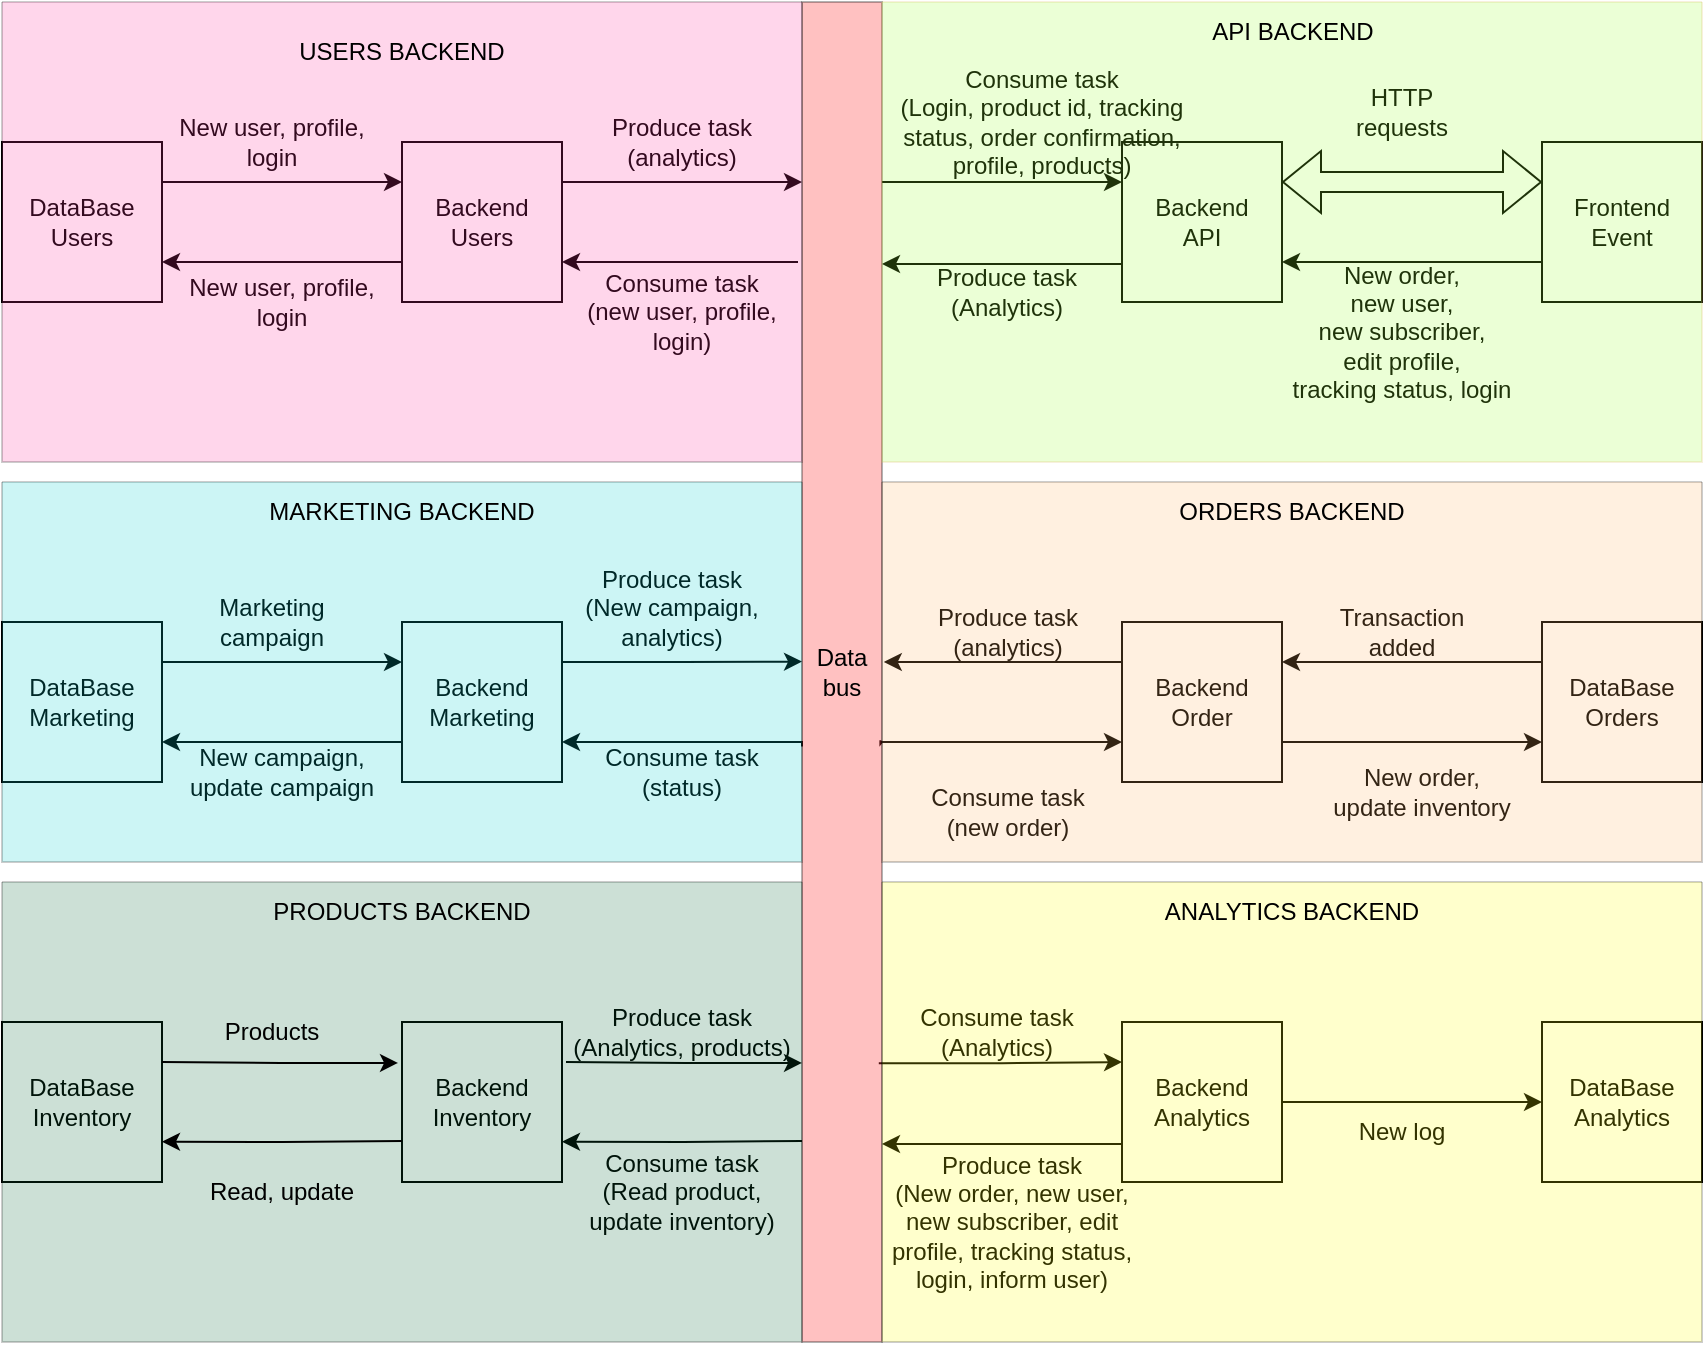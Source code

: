 <mxfile version="21.6.8" type="device">
  <diagram name="Page-1" id="HIv2RbXX2wUQeGfraSKq">
    <mxGraphModel dx="600" dy="323" grid="1" gridSize="10" guides="1" tooltips="1" connect="1" arrows="1" fold="1" page="1" pageScale="1" pageWidth="850" pageHeight="1100" math="0" shadow="0">
      <root>
        <mxCell id="0" />
        <mxCell id="1" parent="0" />
        <mxCell id="87kDc83F3q97JKyXB-DU-6" style="edgeStyle=orthogonalEdgeStyle;rounded=0;orthogonalLoop=1;jettySize=auto;html=1;exitX=0;exitY=0.75;exitDx=0;exitDy=0;entryX=1;entryY=0.75;entryDx=0;entryDy=0;" parent="1" source="LRiBhbT0EeIUl40xavuv-1" target="LRiBhbT0EeIUl40xavuv-2" edge="1">
          <mxGeometry relative="1" as="geometry" />
        </mxCell>
        <mxCell id="LRiBhbT0EeIUl40xavuv-1" value="&lt;div&gt;Frontend&lt;/div&gt;&lt;div&gt;Event&lt;br&gt;&lt;/div&gt;" style="whiteSpace=wrap;html=1;aspect=fixed;" parent="1" vertex="1">
          <mxGeometry x="770" y="80" width="80" height="80" as="geometry" />
        </mxCell>
        <mxCell id="87kDc83F3q97JKyXB-DU-7" style="edgeStyle=orthogonalEdgeStyle;rounded=0;orthogonalLoop=1;jettySize=auto;html=1;exitX=0;exitY=0.75;exitDx=0;exitDy=0;" parent="1" source="LRiBhbT0EeIUl40xavuv-2" edge="1">
          <mxGeometry relative="1" as="geometry">
            <mxPoint x="440" y="141" as="targetPoint" />
            <Array as="points">
              <mxPoint x="440" y="141" />
            </Array>
          </mxGeometry>
        </mxCell>
        <mxCell id="LRiBhbT0EeIUl40xavuv-2" value="&lt;div&gt;Backend&lt;/div&gt;&lt;div&gt;API&lt;br&gt;&lt;/div&gt;" style="whiteSpace=wrap;html=1;aspect=fixed;" parent="1" vertex="1">
          <mxGeometry x="560" y="80" width="80" height="80" as="geometry" />
        </mxCell>
        <mxCell id="LRiBhbT0EeIUl40xavuv-59" style="edgeStyle=orthogonalEdgeStyle;rounded=0;orthogonalLoop=1;jettySize=auto;html=1;entryX=0;entryY=0.25;entryDx=0;entryDy=0;exitX=0.792;exitY=0.04;exitDx=0;exitDy=0;exitPerimeter=0;" parent="1" source="LRiBhbT0EeIUl40xavuv-4" target="LRiBhbT0EeIUl40xavuv-55" edge="1">
          <mxGeometry relative="1" as="geometry">
            <Array as="points" />
            <mxPoint x="500" y="680" as="sourcePoint" />
          </mxGeometry>
        </mxCell>
        <mxCell id="87kDc83F3q97JKyXB-DU-3" style="edgeStyle=orthogonalEdgeStyle;rounded=0;orthogonalLoop=1;jettySize=auto;html=1;" parent="1" edge="1">
          <mxGeometry relative="1" as="geometry">
            <Array as="points">
              <mxPoint x="398" y="140" />
              <mxPoint x="280" y="140" />
            </Array>
            <mxPoint x="398" y="140" as="sourcePoint" />
            <mxPoint x="280" y="140" as="targetPoint" />
          </mxGeometry>
        </mxCell>
        <mxCell id="87kDc83F3q97JKyXB-DU-8" style="edgeStyle=orthogonalEdgeStyle;rounded=0;orthogonalLoop=1;jettySize=auto;html=1;exitX=0;exitY=1;exitDx=0;exitDy=0;entryX=0;entryY=0.25;entryDx=0;entryDy=0;" parent="1" source="LRiBhbT0EeIUl40xavuv-42" target="LRiBhbT0EeIUl40xavuv-2" edge="1">
          <mxGeometry relative="1" as="geometry">
            <Array as="points">
              <mxPoint x="530" y="100" />
              <mxPoint x="530" y="100" />
            </Array>
          </mxGeometry>
        </mxCell>
        <mxCell id="87kDc83F3q97JKyXB-DU-10" style="edgeStyle=orthogonalEdgeStyle;rounded=0;orthogonalLoop=1;jettySize=auto;html=1;exitX=0.551;exitY=0.02;exitDx=0;exitDy=0;entryX=0;entryY=0.75;entryDx=0;entryDy=0;exitPerimeter=0;" parent="1" source="LRiBhbT0EeIUl40xavuv-4" target="LRiBhbT0EeIUl40xavuv-8" edge="1">
          <mxGeometry relative="1" as="geometry">
            <Array as="points">
              <mxPoint x="439" y="381" />
              <mxPoint x="440" y="381" />
              <mxPoint x="440" y="380" />
            </Array>
          </mxGeometry>
        </mxCell>
        <mxCell id="87kDc83F3q97JKyXB-DU-16" style="edgeStyle=orthogonalEdgeStyle;rounded=0;orthogonalLoop=1;jettySize=auto;html=1;exitX=0.638;exitY=1;exitDx=0;exitDy=0;entryX=1;entryY=0.75;entryDx=0;entryDy=0;exitPerimeter=0;" parent="1" target="LRiBhbT0EeIUl40xavuv-54" edge="1">
          <mxGeometry relative="1" as="geometry">
            <Array as="points">
              <mxPoint x="400" y="380" />
            </Array>
            <mxPoint x="400" y="382.3" as="sourcePoint" />
          </mxGeometry>
        </mxCell>
        <mxCell id="87kDc83F3q97JKyXB-DU-20" style="edgeStyle=orthogonalEdgeStyle;rounded=0;orthogonalLoop=1;jettySize=auto;html=1;exitX=0.823;exitY=-0.05;exitDx=0;exitDy=0;entryX=0;entryY=0.25;entryDx=0;entryDy=0;exitPerimeter=0;" parent="1" edge="1">
          <mxGeometry relative="1" as="geometry">
            <mxPoint x="282" y="540" as="sourcePoint" />
            <mxPoint x="400" y="540.45" as="targetPoint" />
          </mxGeometry>
        </mxCell>
        <mxCell id="LRiBhbT0EeIUl40xavuv-4" value="Data bus" style="rounded=0;whiteSpace=wrap;html=1;gradientColor=none;fillColor=#FF3333;opacity=30;direction=south;" parent="1" vertex="1">
          <mxGeometry x="400" y="10" width="40" height="670" as="geometry" />
        </mxCell>
        <mxCell id="LRiBhbT0EeIUl40xavuv-6" value="&lt;div&gt;Produce task&lt;br&gt;(New order, new user,&lt;div&gt;new subscriber, edit profile, tracking status, login, inform user)&lt;/div&gt;&lt;/div&gt;" style="text;html=1;strokeColor=none;fillColor=none;align=center;verticalAlign=middle;whiteSpace=wrap;rounded=0;" parent="1" vertex="1">
          <mxGeometry x="440" y="580" width="130" height="80" as="geometry" />
        </mxCell>
        <mxCell id="87kDc83F3q97JKyXB-DU-9" style="edgeStyle=orthogonalEdgeStyle;rounded=0;orthogonalLoop=1;jettySize=auto;html=1;exitX=0;exitY=0.25;exitDx=0;exitDy=0;entryX=0.494;entryY=-0.022;entryDx=0;entryDy=0;entryPerimeter=0;" parent="1" source="LRiBhbT0EeIUl40xavuv-8" target="LRiBhbT0EeIUl40xavuv-4" edge="1">
          <mxGeometry relative="1" as="geometry">
            <Array as="points">
              <mxPoint x="441" y="340" />
            </Array>
          </mxGeometry>
        </mxCell>
        <mxCell id="87kDc83F3q97JKyXB-DU-11" style="edgeStyle=orthogonalEdgeStyle;rounded=0;orthogonalLoop=1;jettySize=auto;html=1;exitX=1;exitY=0.75;exitDx=0;exitDy=0;entryX=0;entryY=0.75;entryDx=0;entryDy=0;" parent="1" source="LRiBhbT0EeIUl40xavuv-8" target="LRiBhbT0EeIUl40xavuv-31" edge="1">
          <mxGeometry relative="1" as="geometry" />
        </mxCell>
        <mxCell id="LRiBhbT0EeIUl40xavuv-8" value="&lt;div&gt;Backend&lt;/div&gt;&lt;div&gt;Order&lt;/div&gt;" style="whiteSpace=wrap;html=1;aspect=fixed;" parent="1" vertex="1">
          <mxGeometry x="560" y="320" width="80" height="80" as="geometry" />
        </mxCell>
        <mxCell id="LRiBhbT0EeIUl40xavuv-9" value="&lt;div&gt;New order,&lt;/div&gt;&lt;div&gt;new user,&lt;/div&gt;&lt;div&gt;new subscriber,&lt;br&gt;&lt;/div&gt;&lt;div&gt;edit profile,&lt;/div&gt;&lt;div&gt;tracking status, login&lt;/div&gt;" style="text;html=1;strokeColor=none;fillColor=none;align=center;verticalAlign=middle;whiteSpace=wrap;rounded=0;" parent="1" vertex="1">
          <mxGeometry x="640" y="140" width="120" height="70" as="geometry" />
        </mxCell>
        <mxCell id="LRiBhbT0EeIUl40xavuv-12" value="HTTP requests" style="text;html=1;strokeColor=none;fillColor=none;align=center;verticalAlign=middle;whiteSpace=wrap;rounded=0;" parent="1" vertex="1">
          <mxGeometry x="670" y="50" width="60" height="30" as="geometry" />
        </mxCell>
        <mxCell id="LRiBhbT0EeIUl40xavuv-15" value="&lt;div&gt;Consume task&lt;/div&gt;&lt;div&gt;(new order)&lt;br&gt;&lt;/div&gt;" style="text;html=1;strokeColor=none;fillColor=none;align=center;verticalAlign=middle;whiteSpace=wrap;rounded=0;" parent="1" vertex="1">
          <mxGeometry x="462.5" y="400" width="80" height="30" as="geometry" />
        </mxCell>
        <mxCell id="LRiBhbT0EeIUl40xavuv-19" value="&lt;div&gt;New order,&lt;/div&gt;&lt;div&gt;update inventory&lt;br&gt;&lt;/div&gt;" style="text;html=1;strokeColor=none;fillColor=none;align=center;verticalAlign=middle;whiteSpace=wrap;rounded=0;" parent="1" vertex="1">
          <mxGeometry x="660" y="390" width="100" height="30" as="geometry" />
        </mxCell>
        <mxCell id="LRiBhbT0EeIUl40xavuv-20" value="&lt;div&gt;Produce task&lt;br&gt;&lt;/div&gt;&lt;div&gt;(analytics)&lt;br&gt;&lt;/div&gt;" style="text;html=1;strokeColor=none;fillColor=none;align=center;verticalAlign=middle;whiteSpace=wrap;rounded=0;" parent="1" vertex="1">
          <mxGeometry x="462.5" y="310" width="80" height="30" as="geometry" />
        </mxCell>
        <mxCell id="87kDc83F3q97JKyXB-DU-12" style="edgeStyle=orthogonalEdgeStyle;rounded=0;orthogonalLoop=1;jettySize=auto;html=1;exitX=0;exitY=0.25;exitDx=0;exitDy=0;entryX=1;entryY=0.25;entryDx=0;entryDy=0;" parent="1" source="LRiBhbT0EeIUl40xavuv-31" target="LRiBhbT0EeIUl40xavuv-8" edge="1">
          <mxGeometry relative="1" as="geometry" />
        </mxCell>
        <mxCell id="LRiBhbT0EeIUl40xavuv-31" value="&lt;div&gt;DataBase&lt;/div&gt;&lt;div&gt;Orders&lt;br&gt;&lt;/div&gt;" style="whiteSpace=wrap;html=1;aspect=fixed;" parent="1" vertex="1">
          <mxGeometry x="770" y="320" width="80" height="80" as="geometry" />
        </mxCell>
        <mxCell id="87kDc83F3q97JKyXB-DU-2" style="edgeStyle=orthogonalEdgeStyle;rounded=0;orthogonalLoop=1;jettySize=auto;html=1;exitX=1;exitY=0.25;exitDx=0;exitDy=0;" parent="1" source="LRiBhbT0EeIUl40xavuv-34" edge="1">
          <mxGeometry relative="1" as="geometry">
            <mxPoint x="400" y="100" as="targetPoint" />
            <Array as="points">
              <mxPoint x="280" y="100" />
              <mxPoint x="398" y="100" />
            </Array>
          </mxGeometry>
        </mxCell>
        <mxCell id="87kDc83F3q97JKyXB-DU-5" style="edgeStyle=orthogonalEdgeStyle;rounded=0;orthogonalLoop=1;jettySize=auto;html=1;exitX=0;exitY=0.75;exitDx=0;exitDy=0;entryX=1;entryY=0.75;entryDx=0;entryDy=0;" parent="1" source="LRiBhbT0EeIUl40xavuv-34" target="LRiBhbT0EeIUl40xavuv-36" edge="1">
          <mxGeometry relative="1" as="geometry" />
        </mxCell>
        <mxCell id="LRiBhbT0EeIUl40xavuv-34" value="&lt;div&gt;Backend&lt;/div&gt;&lt;div&gt;Users&lt;/div&gt;" style="whiteSpace=wrap;html=1;aspect=fixed;movable=1;resizable=1;rotatable=1;deletable=1;editable=1;locked=0;connectable=1;" parent="1" vertex="1">
          <mxGeometry x="200" y="80.0" width="80" height="80" as="geometry" />
        </mxCell>
        <mxCell id="87kDc83F3q97JKyXB-DU-4" style="edgeStyle=orthogonalEdgeStyle;rounded=0;orthogonalLoop=1;jettySize=auto;html=1;exitX=1;exitY=0.25;exitDx=0;exitDy=0;entryX=0;entryY=0.25;entryDx=0;entryDy=0;" parent="1" source="LRiBhbT0EeIUl40xavuv-36" target="LRiBhbT0EeIUl40xavuv-34" edge="1">
          <mxGeometry relative="1" as="geometry" />
        </mxCell>
        <mxCell id="LRiBhbT0EeIUl40xavuv-36" value="&lt;div&gt;DataBase&lt;/div&gt;&lt;div&gt;Users&lt;br&gt;&lt;/div&gt;" style="whiteSpace=wrap;html=1;aspect=fixed;movable=1;resizable=1;rotatable=1;deletable=1;editable=1;locked=0;connectable=1;" parent="1" vertex="1">
          <mxGeometry y="80.0" width="80" height="80" as="geometry" />
        </mxCell>
        <mxCell id="LRiBhbT0EeIUl40xavuv-42" value="Consume task&lt;br&gt;(Login, product id, tracking status, order confirmation, profile, products)" style="text;html=1;strokeColor=none;fillColor=none;align=center;verticalAlign=middle;whiteSpace=wrap;rounded=0;" parent="1" vertex="1">
          <mxGeometry x="440" y="40" width="160" height="60" as="geometry" />
        </mxCell>
        <mxCell id="LRiBhbT0EeIUl40xavuv-47" value="Transaction added" style="text;html=1;strokeColor=none;fillColor=none;align=center;verticalAlign=middle;whiteSpace=wrap;rounded=0;" parent="1" vertex="1">
          <mxGeometry x="670" y="310" width="60" height="30" as="geometry" />
        </mxCell>
        <mxCell id="LRiBhbT0EeIUl40xavuv-48" value="&lt;div&gt;Consume task&lt;/div&gt;&lt;div&gt;(new user, profile,&lt;/div&gt;&lt;div&gt;login)&lt;br&gt;&lt;/div&gt;" style="text;html=1;strokeColor=none;fillColor=none;align=center;verticalAlign=middle;whiteSpace=wrap;rounded=0;movable=1;resizable=1;rotatable=1;deletable=1;editable=1;locked=0;connectable=1;" parent="1" vertex="1">
          <mxGeometry x="290" y="140" width="100" height="50" as="geometry" />
        </mxCell>
        <mxCell id="LRiBhbT0EeIUl40xavuv-51" value="&lt;div&gt;New user, profile,&lt;/div&gt;&lt;div&gt;login&lt;/div&gt;" style="text;html=1;strokeColor=none;fillColor=none;align=center;verticalAlign=middle;whiteSpace=wrap;rounded=0;movable=1;resizable=1;rotatable=1;deletable=1;editable=1;locked=0;connectable=1;" parent="1" vertex="1">
          <mxGeometry x="80" y="140" width="120" height="40" as="geometry" />
        </mxCell>
        <mxCell id="LRiBhbT0EeIUl40xavuv-52" value="&lt;div&gt;New user, profile,&lt;/div&gt;&lt;div&gt;login&lt;/div&gt;" style="text;html=1;strokeColor=none;fillColor=none;align=center;verticalAlign=middle;whiteSpace=wrap;rounded=0;movable=1;resizable=1;rotatable=1;deletable=1;editable=1;locked=0;connectable=1;" parent="1" vertex="1">
          <mxGeometry x="85" y="60" width="100" height="40" as="geometry" />
        </mxCell>
        <mxCell id="LRiBhbT0EeIUl40xavuv-53" value="&lt;div&gt;Produce task&lt;/div&gt;&lt;div&gt;(analytics)&lt;br&gt;&lt;/div&gt;" style="text;html=1;strokeColor=none;fillColor=none;align=center;verticalAlign=middle;whiteSpace=wrap;rounded=0;movable=1;resizable=1;rotatable=1;deletable=1;editable=1;locked=0;connectable=1;" parent="1" vertex="1">
          <mxGeometry x="290" y="55.0" width="100" height="50" as="geometry" />
        </mxCell>
        <mxCell id="87kDc83F3q97JKyXB-DU-17" style="edgeStyle=orthogonalEdgeStyle;rounded=0;orthogonalLoop=1;jettySize=auto;html=1;exitX=1;exitY=0.25;exitDx=0;exitDy=0;entryX=0.588;entryY=1;entryDx=0;entryDy=0;entryPerimeter=0;" parent="1" source="LRiBhbT0EeIUl40xavuv-54" edge="1">
          <mxGeometry relative="1" as="geometry">
            <mxPoint x="400" y="339.8" as="targetPoint" />
          </mxGeometry>
        </mxCell>
        <mxCell id="87kDc83F3q97JKyXB-DU-29" style="edgeStyle=orthogonalEdgeStyle;rounded=0;orthogonalLoop=1;jettySize=auto;html=1;exitX=0;exitY=0.75;exitDx=0;exitDy=0;entryX=1;entryY=0.75;entryDx=0;entryDy=0;" parent="1" source="LRiBhbT0EeIUl40xavuv-54" target="87kDc83F3q97JKyXB-DU-27" edge="1">
          <mxGeometry relative="1" as="geometry" />
        </mxCell>
        <mxCell id="LRiBhbT0EeIUl40xavuv-54" value="&lt;div&gt;Backend&lt;/div&gt;&lt;div&gt;Marketing&lt;br&gt;&lt;/div&gt;" style="whiteSpace=wrap;html=1;aspect=fixed;" parent="1" vertex="1">
          <mxGeometry x="200" y="320.0" width="80" height="80" as="geometry" />
        </mxCell>
        <mxCell id="LRiBhbT0EeIUl40xavuv-58" style="edgeStyle=orthogonalEdgeStyle;rounded=0;orthogonalLoop=1;jettySize=auto;html=1;exitX=0;exitY=0.75;exitDx=0;exitDy=0;" parent="1" source="LRiBhbT0EeIUl40xavuv-55" target="LRiBhbT0EeIUl40xavuv-4" edge="1">
          <mxGeometry relative="1" as="geometry">
            <mxPoint x="590.35" y="855.96" as="targetPoint" />
            <Array as="points">
              <mxPoint x="560" y="581" />
            </Array>
          </mxGeometry>
        </mxCell>
        <mxCell id="LRiBhbT0EeIUl40xavuv-67" style="edgeStyle=orthogonalEdgeStyle;rounded=0;orthogonalLoop=1;jettySize=auto;html=1;exitX=1;exitY=0.5;exitDx=0;exitDy=0;entryX=0;entryY=0.5;entryDx=0;entryDy=0;" parent="1" source="LRiBhbT0EeIUl40xavuv-55" target="LRiBhbT0EeIUl40xavuv-56" edge="1">
          <mxGeometry relative="1" as="geometry" />
        </mxCell>
        <mxCell id="LRiBhbT0EeIUl40xavuv-55" value="&lt;div&gt;Backend&lt;/div&gt;&lt;div&gt;Analytics&lt;br&gt;&lt;/div&gt;" style="whiteSpace=wrap;html=1;aspect=fixed;" parent="1" vertex="1">
          <mxGeometry x="560" y="520" width="80" height="80" as="geometry" />
        </mxCell>
        <mxCell id="LRiBhbT0EeIUl40xavuv-56" value="&lt;div&gt;DataBase&lt;/div&gt;&lt;div&gt;Analytics&lt;br&gt;&lt;/div&gt;" style="whiteSpace=wrap;html=1;aspect=fixed;" parent="1" vertex="1">
          <mxGeometry x="770" y="520" width="80" height="80" as="geometry" />
        </mxCell>
        <mxCell id="LRiBhbT0EeIUl40xavuv-62" value="&lt;div&gt;Produce task&lt;/div&gt;&lt;div&gt;(Analytics)&lt;br&gt;&lt;/div&gt;" style="text;html=1;strokeColor=none;fillColor=none;align=center;verticalAlign=middle;whiteSpace=wrap;rounded=0;" parent="1" vertex="1">
          <mxGeometry x="460" y="140" width="85" height="30" as="geometry" />
        </mxCell>
        <mxCell id="LRiBhbT0EeIUl40xavuv-63" value="&lt;div&gt;Consume task&lt;/div&gt;&lt;div&gt;(Analytics)&lt;br&gt;&lt;/div&gt;" style="text;html=1;strokeColor=none;fillColor=none;align=center;verticalAlign=middle;whiteSpace=wrap;rounded=0;" parent="1" vertex="1">
          <mxGeometry x="455" y="510" width="85" height="30" as="geometry" />
        </mxCell>
        <mxCell id="LRiBhbT0EeIUl40xavuv-68" value="New log" style="text;html=1;strokeColor=none;fillColor=none;align=center;verticalAlign=middle;whiteSpace=wrap;rounded=0;" parent="1" vertex="1">
          <mxGeometry x="670" y="560" width="60" height="30" as="geometry" />
        </mxCell>
        <mxCell id="LRiBhbT0EeIUl40xavuv-70" value="Produce task (New campaign, analytics)" style="text;html=1;strokeColor=none;fillColor=none;align=center;verticalAlign=middle;whiteSpace=wrap;rounded=0;" parent="1" vertex="1">
          <mxGeometry x="290" y="290.0" width="90" height="45" as="geometry" />
        </mxCell>
        <mxCell id="LRiBhbT0EeIUl40xavuv-73" value="Marketing campaign" style="text;html=1;strokeColor=none;fillColor=none;align=center;verticalAlign=middle;whiteSpace=wrap;rounded=0;" parent="1" vertex="1">
          <mxGeometry x="105" y="305.0" width="60" height="30" as="geometry" />
        </mxCell>
        <mxCell id="LRiBhbT0EeIUl40xavuv-76" value="Consume task (status)" style="text;html=1;strokeColor=none;fillColor=none;align=center;verticalAlign=middle;whiteSpace=wrap;rounded=0;" parent="1" vertex="1">
          <mxGeometry x="300" y="380.0" width="80" height="30" as="geometry" />
        </mxCell>
        <mxCell id="LRiBhbT0EeIUl40xavuv-84" value="" style="swimlane;startSize=0;swimlaneFillColor=#FFFF00;opacity=20;" parent="1" vertex="1">
          <mxGeometry x="440" y="450" width="410" height="230" as="geometry">
            <mxRectangle x="440" y="450" width="50" height="40" as="alternateBounds" />
          </mxGeometry>
        </mxCell>
        <mxCell id="LRiBhbT0EeIUl40xavuv-89" value="" style="shape=flexArrow;endArrow=classic;startArrow=classic;html=1;rounded=0;entryX=0;entryY=0.25;entryDx=0;entryDy=0;exitX=1;exitY=0.25;exitDx=0;exitDy=0;" parent="1" source="LRiBhbT0EeIUl40xavuv-2" target="LRiBhbT0EeIUl40xavuv-1" edge="1">
          <mxGeometry width="100" height="100" relative="1" as="geometry">
            <mxPoint x="540" y="410" as="sourcePoint" />
            <mxPoint x="640" y="310" as="targetPoint" />
          </mxGeometry>
        </mxCell>
        <mxCell id="LRiBhbT0EeIUl40xavuv-81" value="" style="swimlane;startSize=0;swimlaneFillColor=#FF3399;opacity=20;" parent="1" vertex="1">
          <mxGeometry y="10" width="400" height="230" as="geometry">
            <mxRectangle y="10" width="50" height="40" as="alternateBounds" />
          </mxGeometry>
        </mxCell>
        <mxCell id="WQ45gjvfJTGwn8q31xIv-3" value="USERS BACKEND" style="text;html=1;strokeColor=none;fillColor=none;align=center;verticalAlign=middle;whiteSpace=wrap;rounded=0;" vertex="1" parent="LRiBhbT0EeIUl40xavuv-81">
          <mxGeometry x="145" y="10" width="110" height="30" as="geometry" />
        </mxCell>
        <mxCell id="LRiBhbT0EeIUl40xavuv-78" value="" style="swimlane;startSize=0;fillColor=#fff2cc;strokeColor=#d6b656;fillStyle=solid;gradientColor=default;swimlaneFillColor=#99FF33;opacity=20;" parent="1" vertex="1">
          <mxGeometry x="440" y="10" width="410" height="230" as="geometry">
            <mxRectangle x="440" y="10" width="50" height="40" as="alternateBounds" />
          </mxGeometry>
        </mxCell>
        <mxCell id="LRiBhbT0EeIUl40xavuv-79" value="" style="swimlane;startSize=0;swimlaneFillColor=#FFB366;opacity=20;" parent="1" vertex="1">
          <mxGeometry x="440" y="250" width="410" height="190" as="geometry">
            <mxRectangle x="440" y="250" width="50" height="40" as="alternateBounds" />
          </mxGeometry>
        </mxCell>
        <mxCell id="87kDc83F3q97JKyXB-DU-23" style="edgeStyle=orthogonalEdgeStyle;rounded=0;orthogonalLoop=1;jettySize=auto;html=1;exitX=0;exitY=0.75;exitDx=0;exitDy=0;entryX=0.871;entryY=0;entryDx=0;entryDy=0;entryPerimeter=0;" parent="1" edge="1">
          <mxGeometry relative="1" as="geometry">
            <mxPoint x="280" y="579.85" as="targetPoint" />
            <mxPoint x="400" y="579.5" as="sourcePoint" />
          </mxGeometry>
        </mxCell>
        <mxCell id="87kDc83F3q97JKyXB-DU-18" value="&lt;div&gt;Backend&lt;/div&gt;&lt;div&gt;Inventory&lt;br&gt;&lt;/div&gt;" style="whiteSpace=wrap;html=1;aspect=fixed;" parent="1" vertex="1">
          <mxGeometry x="200" y="520" width="80" height="80" as="geometry" />
        </mxCell>
        <mxCell id="87kDc83F3q97JKyXB-DU-19" value="&lt;div&gt;DataBase&lt;/div&gt;&lt;div&gt;Inventory&lt;br&gt;&lt;/div&gt;" style="whiteSpace=wrap;html=1;aspect=fixed;" parent="1" vertex="1">
          <mxGeometry y="520" width="80" height="80" as="geometry" />
        </mxCell>
        <mxCell id="87kDc83F3q97JKyXB-DU-24" value="&lt;div&gt;Consume task&lt;/div&gt;&lt;div&gt;(Read product, update inventory)&lt;br&gt;&lt;/div&gt;" style="text;html=1;strokeColor=none;fillColor=none;align=center;verticalAlign=middle;whiteSpace=wrap;rounded=0;" parent="1" vertex="1">
          <mxGeometry x="280" y="590" width="120" height="30" as="geometry" />
        </mxCell>
        <mxCell id="87kDc83F3q97JKyXB-DU-25" value="&lt;div&gt;Produce task&lt;/div&gt;&lt;div&gt;(Analytics, products)&lt;br&gt;&lt;/div&gt;" style="text;html=1;strokeColor=none;fillColor=none;align=center;verticalAlign=middle;whiteSpace=wrap;rounded=0;" parent="1" vertex="1">
          <mxGeometry x="280" y="510" width="120" height="30" as="geometry" />
        </mxCell>
        <mxCell id="87kDc83F3q97JKyXB-DU-26" value="" style="swimlane;startSize=0;swimlaneFillColor=#006633;opacity=20;" parent="1" vertex="1">
          <mxGeometry y="450" width="400" height="230" as="geometry">
            <mxRectangle y="450" width="50" height="40" as="alternateBounds" />
          </mxGeometry>
        </mxCell>
        <mxCell id="87kDc83F3q97JKyXB-DU-27" value="&lt;div&gt;DataBase&lt;/div&gt;&lt;div&gt;Marketing&lt;br&gt;&lt;/div&gt;" style="whiteSpace=wrap;html=1;aspect=fixed;" parent="1" vertex="1">
          <mxGeometry y="320" width="80" height="80" as="geometry" />
        </mxCell>
        <mxCell id="87kDc83F3q97JKyXB-DU-28" style="edgeStyle=orthogonalEdgeStyle;rounded=0;orthogonalLoop=1;jettySize=auto;html=1;exitX=1;exitY=0.25;exitDx=0;exitDy=0;entryX=0;entryY=0.25;entryDx=0;entryDy=0;" parent="1" source="87kDc83F3q97JKyXB-DU-27" target="LRiBhbT0EeIUl40xavuv-54" edge="1">
          <mxGeometry relative="1" as="geometry" />
        </mxCell>
        <mxCell id="87kDc83F3q97JKyXB-DU-30" value="New campaign, update campaign" style="text;html=1;strokeColor=none;fillColor=none;align=center;verticalAlign=middle;whiteSpace=wrap;rounded=0;" parent="1" vertex="1">
          <mxGeometry x="80" y="380" width="120" height="30" as="geometry" />
        </mxCell>
        <mxCell id="87kDc83F3q97JKyXB-DU-31" value="Read, update" style="text;html=1;strokeColor=none;fillColor=none;align=center;verticalAlign=middle;whiteSpace=wrap;rounded=0;" parent="1" vertex="1">
          <mxGeometry x="75" y="590" width="130" height="30" as="geometry" />
        </mxCell>
        <mxCell id="87kDc83F3q97JKyXB-DU-32" value="Products" style="text;html=1;strokeColor=none;fillColor=none;align=center;verticalAlign=middle;whiteSpace=wrap;rounded=0;" parent="1" vertex="1">
          <mxGeometry x="70" y="510" width="130" height="30" as="geometry" />
        </mxCell>
        <mxCell id="LRiBhbT0EeIUl40xavuv-80" value="" style="swimlane;startSize=0;swimlaneFillColor=#00CCCC;opacity=20;" parent="1" vertex="1">
          <mxGeometry y="250" width="400" height="190" as="geometry">
            <mxRectangle y="250" width="50" height="40" as="alternateBounds" />
          </mxGeometry>
        </mxCell>
        <mxCell id="WQ45gjvfJTGwn8q31xIv-1" style="edgeStyle=orthogonalEdgeStyle;rounded=0;orthogonalLoop=1;jettySize=auto;html=1;exitX=0.823;exitY=-0.05;exitDx=0;exitDy=0;entryX=0;entryY=0.25;entryDx=0;entryDy=0;exitPerimeter=0;" edge="1" parent="1">
          <mxGeometry relative="1" as="geometry">
            <mxPoint x="80" y="540" as="sourcePoint" />
            <mxPoint x="198" y="540.45" as="targetPoint" />
          </mxGeometry>
        </mxCell>
        <mxCell id="WQ45gjvfJTGwn8q31xIv-2" style="edgeStyle=orthogonalEdgeStyle;rounded=0;orthogonalLoop=1;jettySize=auto;html=1;exitX=0;exitY=0.75;exitDx=0;exitDy=0;entryX=0.871;entryY=0;entryDx=0;entryDy=0;entryPerimeter=0;" edge="1" parent="1">
          <mxGeometry relative="1" as="geometry">
            <mxPoint x="80" y="579.85" as="targetPoint" />
            <mxPoint x="200" y="579.5" as="sourcePoint" />
          </mxGeometry>
        </mxCell>
        <mxCell id="WQ45gjvfJTGwn8q31xIv-4" value="API BACKEND" style="text;html=1;strokeColor=none;fillColor=none;align=center;verticalAlign=middle;whiteSpace=wrap;rounded=0;" vertex="1" parent="1">
          <mxGeometry x="597.5" y="10" width="95" height="30" as="geometry" />
        </mxCell>
        <mxCell id="87kDc83F3q97JKyXB-DU-33" value="ANALYTICS BACKEND" style="text;html=1;strokeColor=none;fillColor=none;align=center;verticalAlign=middle;whiteSpace=wrap;rounded=0;" parent="1" vertex="1">
          <mxGeometry x="575" y="450" width="140" height="30" as="geometry" />
        </mxCell>
        <mxCell id="WQ45gjvfJTGwn8q31xIv-5" value="PRODUCTS BACKEND" style="text;html=1;strokeColor=none;fillColor=none;align=center;verticalAlign=middle;whiteSpace=wrap;rounded=0;" vertex="1" parent="1">
          <mxGeometry x="130" y="450" width="140" height="30" as="geometry" />
        </mxCell>
        <mxCell id="WQ45gjvfJTGwn8q31xIv-6" value="ORDERS BACKEND" style="text;html=1;strokeColor=none;fillColor=none;align=center;verticalAlign=middle;whiteSpace=wrap;rounded=0;" vertex="1" parent="1">
          <mxGeometry x="585" y="250" width="120" height="30" as="geometry" />
        </mxCell>
        <mxCell id="WQ45gjvfJTGwn8q31xIv-7" value="MARKETING BACKEND" style="text;html=1;strokeColor=none;fillColor=none;align=center;verticalAlign=middle;whiteSpace=wrap;rounded=0;" vertex="1" parent="1">
          <mxGeometry x="130" y="250" width="140" height="30" as="geometry" />
        </mxCell>
      </root>
    </mxGraphModel>
  </diagram>
</mxfile>
